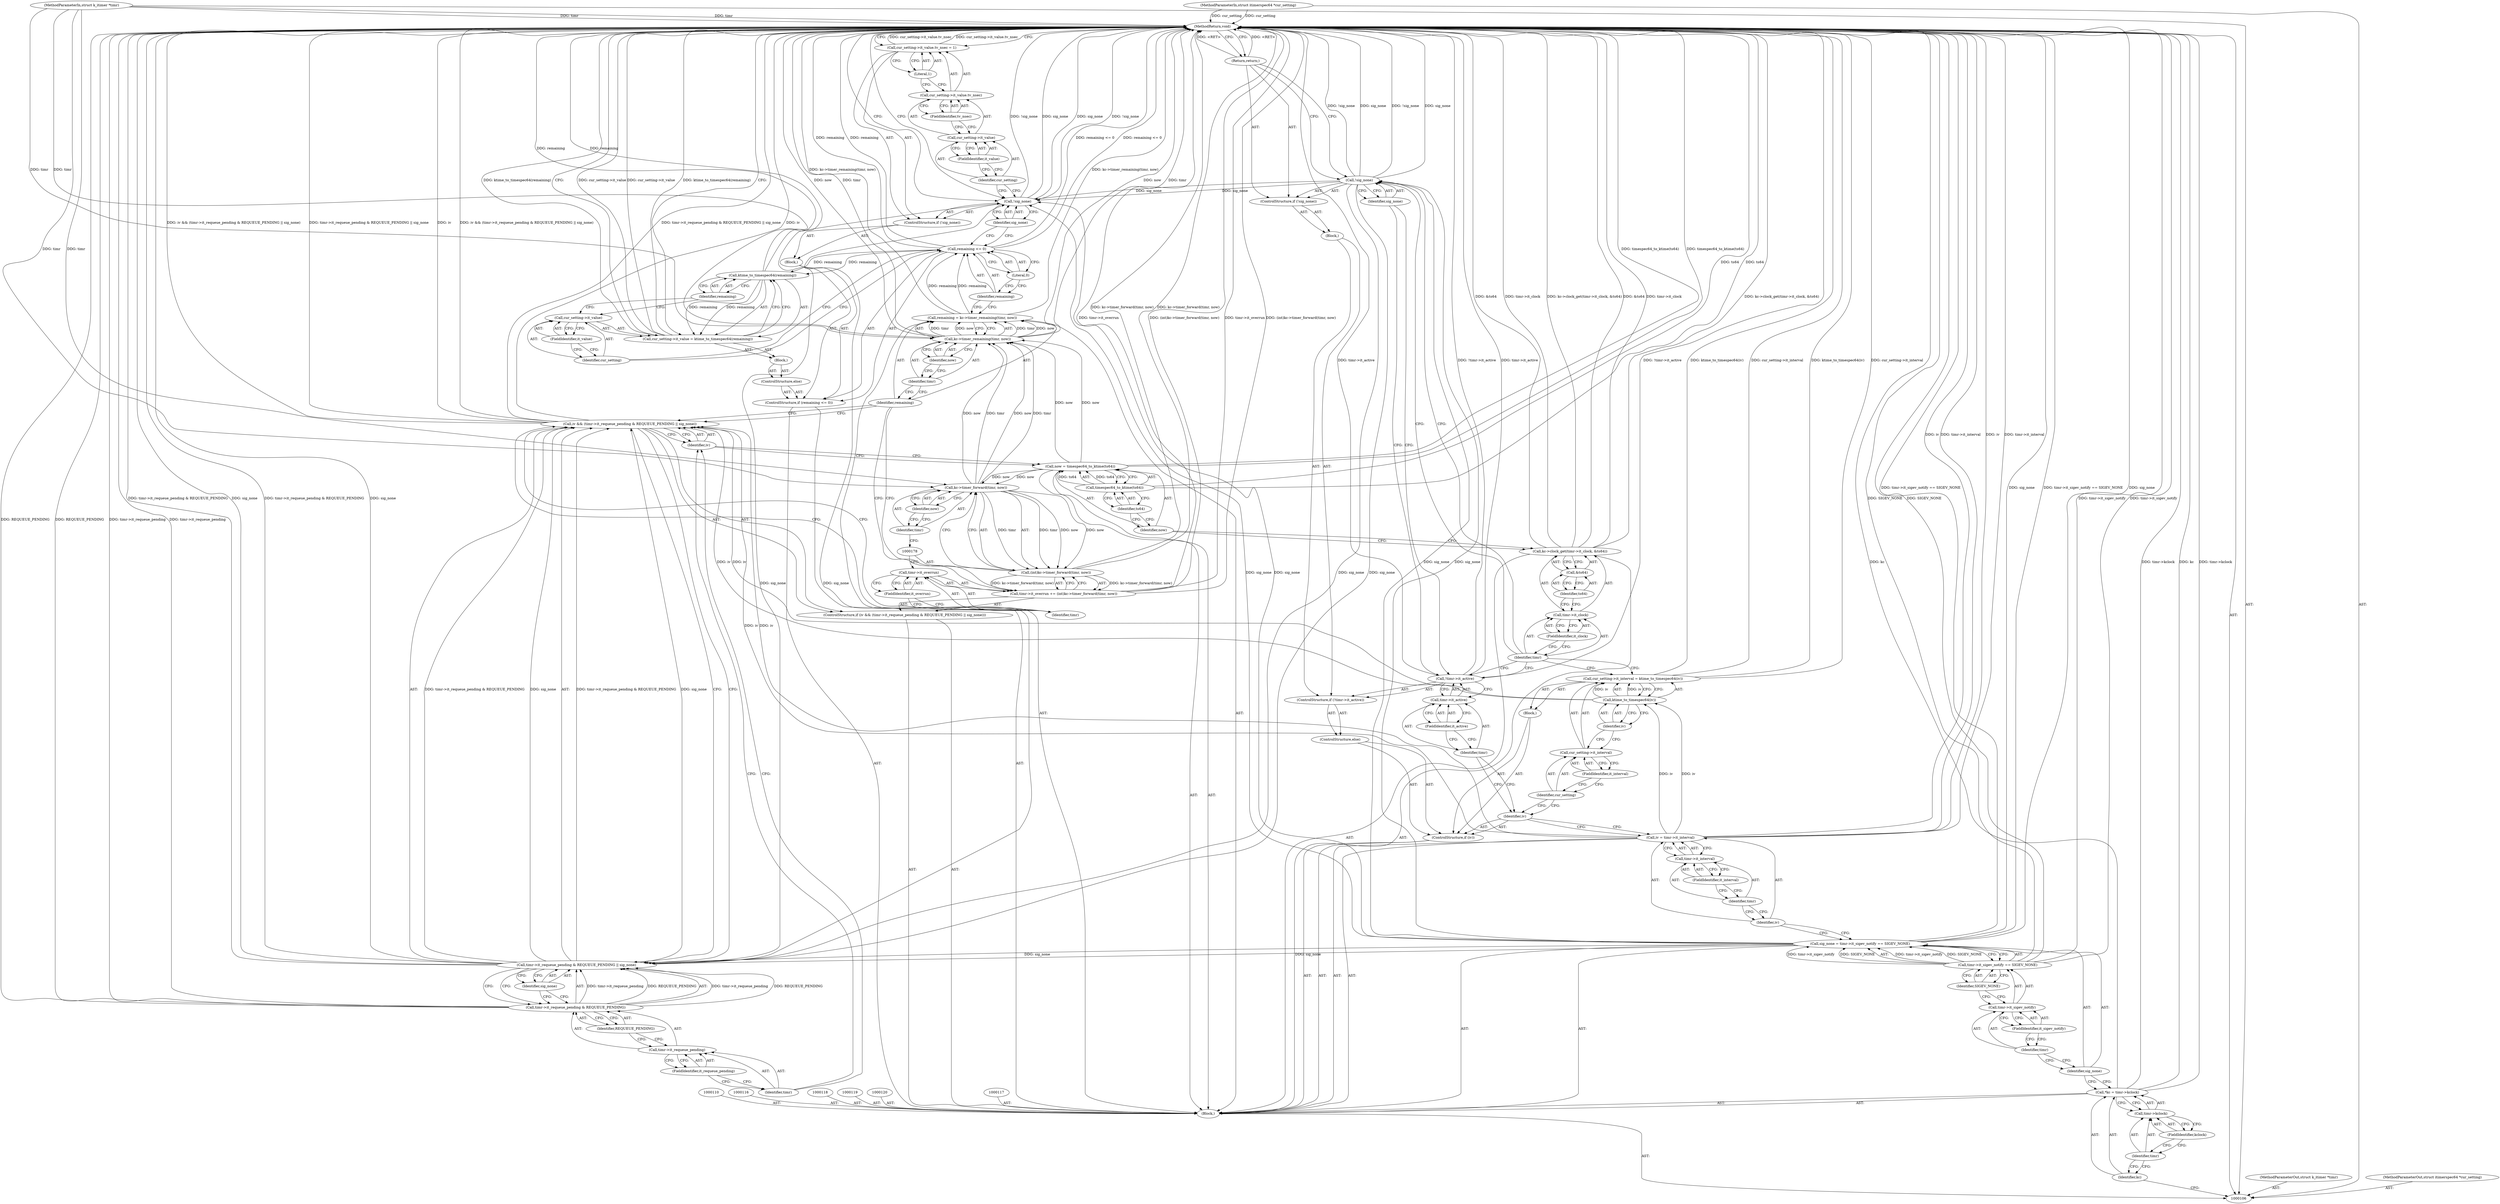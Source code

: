 digraph "1_linux_78c9c4dfbf8c04883941445a195276bb4bb92c76_2" {
"1000210" [label="(MethodReturn,void)"];
"1000107" [label="(MethodParameterIn,struct k_itimer *timr)"];
"1000302" [label="(MethodParameterOut,struct k_itimer *timr)"];
"1000108" [label="(MethodParameterIn,struct itimerspec64 *cur_setting)"];
"1000303" [label="(MethodParameterOut,struct itimerspec64 *cur_setting)"];
"1000133" [label="(ControlStructure,if (iv))"];
"1000134" [label="(Identifier,iv)"];
"1000135" [label="(Block,)"];
"1000139" [label="(FieldIdentifier,it_interval)"];
"1000136" [label="(Call,cur_setting->it_interval = ktime_to_timespec64(iv))"];
"1000137" [label="(Call,cur_setting->it_interval)"];
"1000138" [label="(Identifier,cur_setting)"];
"1000140" [label="(Call,ktime_to_timespec64(iv))"];
"1000141" [label="(Identifier,iv)"];
"1000144" [label="(Call,!timr->it_active)"];
"1000145" [label="(Call,timr->it_active)"];
"1000146" [label="(Identifier,timr)"];
"1000147" [label="(FieldIdentifier,it_active)"];
"1000142" [label="(ControlStructure,else)"];
"1000148" [label="(Block,)"];
"1000143" [label="(ControlStructure,if (!timr->it_active))"];
"1000149" [label="(ControlStructure,if (!sig_none))"];
"1000150" [label="(Call,!sig_none)"];
"1000151" [label="(Identifier,sig_none)"];
"1000109" [label="(Block,)"];
"1000152" [label="(Return,return;)"];
"1000153" [label="(Call,kc->clock_get(timr->it_clock, &ts64))"];
"1000154" [label="(Call,timr->it_clock)"];
"1000155" [label="(Identifier,timr)"];
"1000156" [label="(FieldIdentifier,it_clock)"];
"1000157" [label="(Call,&ts64)"];
"1000158" [label="(Identifier,ts64)"];
"1000159" [label="(Call,now = timespec64_to_ktime(ts64))"];
"1000160" [label="(Identifier,now)"];
"1000162" [label="(Identifier,ts64)"];
"1000161" [label="(Call,timespec64_to_ktime(ts64))"];
"1000111" [label="(Call,*kc = timr->kclock)"];
"1000112" [label="(Identifier,kc)"];
"1000113" [label="(Call,timr->kclock)"];
"1000114" [label="(Identifier,timr)"];
"1000115" [label="(FieldIdentifier,kclock)"];
"1000166" [label="(Call,timr->it_requeue_pending & REQUEUE_PENDING || sig_none)"];
"1000167" [label="(Call,timr->it_requeue_pending & REQUEUE_PENDING)"];
"1000168" [label="(Call,timr->it_requeue_pending)"];
"1000169" [label="(Identifier,timr)"];
"1000170" [label="(FieldIdentifier,it_requeue_pending)"];
"1000163" [label="(ControlStructure,if (iv && (timr->it_requeue_pending & REQUEUE_PENDING || sig_none)))"];
"1000171" [label="(Identifier,REQUEUE_PENDING)"];
"1000172" [label="(Identifier,sig_none)"];
"1000164" [label="(Call,iv && (timr->it_requeue_pending & REQUEUE_PENDING || sig_none))"];
"1000165" [label="(Identifier,iv)"];
"1000173" [label="(Call,timr->it_overrun += (int)kc->timer_forward(timr, now))"];
"1000174" [label="(Call,timr->it_overrun)"];
"1000175" [label="(Identifier,timr)"];
"1000177" [label="(Call,(int)kc->timer_forward(timr, now))"];
"1000179" [label="(Call,kc->timer_forward(timr, now))"];
"1000180" [label="(Identifier,timr)"];
"1000181" [label="(Identifier,now)"];
"1000176" [label="(FieldIdentifier,it_overrun)"];
"1000184" [label="(Call,kc->timer_remaining(timr, now))"];
"1000182" [label="(Call,remaining = kc->timer_remaining(timr, now))"];
"1000183" [label="(Identifier,remaining)"];
"1000185" [label="(Identifier,timr)"];
"1000186" [label="(Identifier,now)"];
"1000187" [label="(ControlStructure,if (remaining <= 0))"];
"1000190" [label="(Literal,0)"];
"1000191" [label="(Block,)"];
"1000188" [label="(Call,remaining <= 0)"];
"1000189" [label="(Identifier,remaining)"];
"1000192" [label="(ControlStructure,if (!sig_none))"];
"1000193" [label="(Call,!sig_none)"];
"1000194" [label="(Identifier,sig_none)"];
"1000199" [label="(FieldIdentifier,it_value)"];
"1000200" [label="(FieldIdentifier,tv_nsec)"];
"1000195" [label="(Call,cur_setting->it_value.tv_nsec = 1)"];
"1000196" [label="(Call,cur_setting->it_value.tv_nsec)"];
"1000197" [label="(Call,cur_setting->it_value)"];
"1000198" [label="(Identifier,cur_setting)"];
"1000201" [label="(Literal,1)"];
"1000202" [label="(ControlStructure,else)"];
"1000203" [label="(Block,)"];
"1000207" [label="(FieldIdentifier,it_value)"];
"1000204" [label="(Call,cur_setting->it_value = ktime_to_timespec64(remaining))"];
"1000205" [label="(Call,cur_setting->it_value)"];
"1000206" [label="(Identifier,cur_setting)"];
"1000208" [label="(Call,ktime_to_timespec64(remaining))"];
"1000209" [label="(Identifier,remaining)"];
"1000121" [label="(Call,sig_none = timr->it_sigev_notify == SIGEV_NONE)"];
"1000122" [label="(Identifier,sig_none)"];
"1000123" [label="(Call,timr->it_sigev_notify == SIGEV_NONE)"];
"1000124" [label="(Call,timr->it_sigev_notify)"];
"1000125" [label="(Identifier,timr)"];
"1000126" [label="(FieldIdentifier,it_sigev_notify)"];
"1000127" [label="(Identifier,SIGEV_NONE)"];
"1000128" [label="(Call,iv = timr->it_interval)"];
"1000129" [label="(Identifier,iv)"];
"1000132" [label="(FieldIdentifier,it_interval)"];
"1000130" [label="(Call,timr->it_interval)"];
"1000131" [label="(Identifier,timr)"];
"1000210" -> "1000106"  [label="AST: "];
"1000210" -> "1000152"  [label="CFG: "];
"1000210" -> "1000195"  [label="CFG: "];
"1000210" -> "1000193"  [label="CFG: "];
"1000210" -> "1000204"  [label="CFG: "];
"1000152" -> "1000210"  [label="DDG: <RET>"];
"1000166" -> "1000210"  [label="DDG: sig_none"];
"1000166" -> "1000210"  [label="DDG: timr->it_requeue_pending & REQUEUE_PENDING"];
"1000193" -> "1000210"  [label="DDG: sig_none"];
"1000193" -> "1000210"  [label="DDG: !sig_none"];
"1000184" -> "1000210"  [label="DDG: timr"];
"1000184" -> "1000210"  [label="DDG: now"];
"1000153" -> "1000210"  [label="DDG: &ts64"];
"1000153" -> "1000210"  [label="DDG: timr->it_clock"];
"1000153" -> "1000210"  [label="DDG: kc->clock_get(timr->it_clock, &ts64)"];
"1000177" -> "1000210"  [label="DDG: kc->timer_forward(timr, now)"];
"1000188" -> "1000210"  [label="DDG: remaining"];
"1000188" -> "1000210"  [label="DDG: remaining <= 0"];
"1000121" -> "1000210"  [label="DDG: timr->it_sigev_notify == SIGEV_NONE"];
"1000121" -> "1000210"  [label="DDG: sig_none"];
"1000204" -> "1000210"  [label="DDG: ktime_to_timespec64(remaining)"];
"1000204" -> "1000210"  [label="DDG: cur_setting->it_value"];
"1000111" -> "1000210"  [label="DDG: kc"];
"1000111" -> "1000210"  [label="DDG: timr->kclock"];
"1000167" -> "1000210"  [label="DDG: timr->it_requeue_pending"];
"1000167" -> "1000210"  [label="DDG: REQUEUE_PENDING"];
"1000128" -> "1000210"  [label="DDG: timr->it_interval"];
"1000128" -> "1000210"  [label="DDG: iv"];
"1000164" -> "1000210"  [label="DDG: iv && (timr->it_requeue_pending & REQUEUE_PENDING || sig_none)"];
"1000164" -> "1000210"  [label="DDG: timr->it_requeue_pending & REQUEUE_PENDING || sig_none"];
"1000164" -> "1000210"  [label="DDG: iv"];
"1000108" -> "1000210"  [label="DDG: cur_setting"];
"1000208" -> "1000210"  [label="DDG: remaining"];
"1000107" -> "1000210"  [label="DDG: timr"];
"1000150" -> "1000210"  [label="DDG: sig_none"];
"1000150" -> "1000210"  [label="DDG: !sig_none"];
"1000136" -> "1000210"  [label="DDG: ktime_to_timespec64(iv)"];
"1000136" -> "1000210"  [label="DDG: cur_setting->it_interval"];
"1000182" -> "1000210"  [label="DDG: kc->timer_remaining(timr, now)"];
"1000144" -> "1000210"  [label="DDG: !timr->it_active"];
"1000144" -> "1000210"  [label="DDG: timr->it_active"];
"1000123" -> "1000210"  [label="DDG: SIGEV_NONE"];
"1000123" -> "1000210"  [label="DDG: timr->it_sigev_notify"];
"1000173" -> "1000210"  [label="DDG: (int)kc->timer_forward(timr, now)"];
"1000173" -> "1000210"  [label="DDG: timr->it_overrun"];
"1000195" -> "1000210"  [label="DDG: cur_setting->it_value.tv_nsec"];
"1000161" -> "1000210"  [label="DDG: ts64"];
"1000159" -> "1000210"  [label="DDG: timespec64_to_ktime(ts64)"];
"1000107" -> "1000106"  [label="AST: "];
"1000107" -> "1000210"  [label="DDG: timr"];
"1000107" -> "1000179"  [label="DDG: timr"];
"1000107" -> "1000184"  [label="DDG: timr"];
"1000302" -> "1000106"  [label="AST: "];
"1000108" -> "1000106"  [label="AST: "];
"1000108" -> "1000210"  [label="DDG: cur_setting"];
"1000303" -> "1000106"  [label="AST: "];
"1000133" -> "1000109"  [label="AST: "];
"1000134" -> "1000133"  [label="AST: "];
"1000135" -> "1000133"  [label="AST: "];
"1000142" -> "1000133"  [label="AST: "];
"1000134" -> "1000133"  [label="AST: "];
"1000134" -> "1000128"  [label="CFG: "];
"1000138" -> "1000134"  [label="CFG: "];
"1000146" -> "1000134"  [label="CFG: "];
"1000135" -> "1000133"  [label="AST: "];
"1000136" -> "1000135"  [label="AST: "];
"1000139" -> "1000137"  [label="AST: "];
"1000139" -> "1000138"  [label="CFG: "];
"1000137" -> "1000139"  [label="CFG: "];
"1000136" -> "1000135"  [label="AST: "];
"1000136" -> "1000140"  [label="CFG: "];
"1000137" -> "1000136"  [label="AST: "];
"1000140" -> "1000136"  [label="AST: "];
"1000155" -> "1000136"  [label="CFG: "];
"1000136" -> "1000210"  [label="DDG: ktime_to_timespec64(iv)"];
"1000136" -> "1000210"  [label="DDG: cur_setting->it_interval"];
"1000140" -> "1000136"  [label="DDG: iv"];
"1000137" -> "1000136"  [label="AST: "];
"1000137" -> "1000139"  [label="CFG: "];
"1000138" -> "1000137"  [label="AST: "];
"1000139" -> "1000137"  [label="AST: "];
"1000141" -> "1000137"  [label="CFG: "];
"1000138" -> "1000137"  [label="AST: "];
"1000138" -> "1000134"  [label="CFG: "];
"1000139" -> "1000138"  [label="CFG: "];
"1000140" -> "1000136"  [label="AST: "];
"1000140" -> "1000141"  [label="CFG: "];
"1000141" -> "1000140"  [label="AST: "];
"1000136" -> "1000140"  [label="CFG: "];
"1000140" -> "1000136"  [label="DDG: iv"];
"1000128" -> "1000140"  [label="DDG: iv"];
"1000140" -> "1000164"  [label="DDG: iv"];
"1000141" -> "1000140"  [label="AST: "];
"1000141" -> "1000137"  [label="CFG: "];
"1000140" -> "1000141"  [label="CFG: "];
"1000144" -> "1000143"  [label="AST: "];
"1000144" -> "1000145"  [label="CFG: "];
"1000145" -> "1000144"  [label="AST: "];
"1000151" -> "1000144"  [label="CFG: "];
"1000155" -> "1000144"  [label="CFG: "];
"1000144" -> "1000210"  [label="DDG: !timr->it_active"];
"1000144" -> "1000210"  [label="DDG: timr->it_active"];
"1000145" -> "1000144"  [label="AST: "];
"1000145" -> "1000147"  [label="CFG: "];
"1000146" -> "1000145"  [label="AST: "];
"1000147" -> "1000145"  [label="AST: "];
"1000144" -> "1000145"  [label="CFG: "];
"1000146" -> "1000145"  [label="AST: "];
"1000146" -> "1000134"  [label="CFG: "];
"1000147" -> "1000146"  [label="CFG: "];
"1000147" -> "1000145"  [label="AST: "];
"1000147" -> "1000146"  [label="CFG: "];
"1000145" -> "1000147"  [label="CFG: "];
"1000142" -> "1000133"  [label="AST: "];
"1000143" -> "1000142"  [label="AST: "];
"1000148" -> "1000143"  [label="AST: "];
"1000149" -> "1000148"  [label="AST: "];
"1000143" -> "1000142"  [label="AST: "];
"1000144" -> "1000143"  [label="AST: "];
"1000148" -> "1000143"  [label="AST: "];
"1000149" -> "1000148"  [label="AST: "];
"1000150" -> "1000149"  [label="AST: "];
"1000152" -> "1000149"  [label="AST: "];
"1000150" -> "1000149"  [label="AST: "];
"1000150" -> "1000151"  [label="CFG: "];
"1000151" -> "1000150"  [label="AST: "];
"1000152" -> "1000150"  [label="CFG: "];
"1000155" -> "1000150"  [label="CFG: "];
"1000150" -> "1000210"  [label="DDG: sig_none"];
"1000150" -> "1000210"  [label="DDG: !sig_none"];
"1000121" -> "1000150"  [label="DDG: sig_none"];
"1000150" -> "1000166"  [label="DDG: sig_none"];
"1000150" -> "1000193"  [label="DDG: sig_none"];
"1000151" -> "1000150"  [label="AST: "];
"1000151" -> "1000144"  [label="CFG: "];
"1000150" -> "1000151"  [label="CFG: "];
"1000109" -> "1000106"  [label="AST: "];
"1000110" -> "1000109"  [label="AST: "];
"1000111" -> "1000109"  [label="AST: "];
"1000116" -> "1000109"  [label="AST: "];
"1000117" -> "1000109"  [label="AST: "];
"1000118" -> "1000109"  [label="AST: "];
"1000119" -> "1000109"  [label="AST: "];
"1000120" -> "1000109"  [label="AST: "];
"1000121" -> "1000109"  [label="AST: "];
"1000128" -> "1000109"  [label="AST: "];
"1000133" -> "1000109"  [label="AST: "];
"1000153" -> "1000109"  [label="AST: "];
"1000159" -> "1000109"  [label="AST: "];
"1000163" -> "1000109"  [label="AST: "];
"1000182" -> "1000109"  [label="AST: "];
"1000187" -> "1000109"  [label="AST: "];
"1000152" -> "1000149"  [label="AST: "];
"1000152" -> "1000150"  [label="CFG: "];
"1000210" -> "1000152"  [label="CFG: "];
"1000152" -> "1000210"  [label="DDG: <RET>"];
"1000153" -> "1000109"  [label="AST: "];
"1000153" -> "1000157"  [label="CFG: "];
"1000154" -> "1000153"  [label="AST: "];
"1000157" -> "1000153"  [label="AST: "];
"1000160" -> "1000153"  [label="CFG: "];
"1000153" -> "1000210"  [label="DDG: &ts64"];
"1000153" -> "1000210"  [label="DDG: timr->it_clock"];
"1000153" -> "1000210"  [label="DDG: kc->clock_get(timr->it_clock, &ts64)"];
"1000154" -> "1000153"  [label="AST: "];
"1000154" -> "1000156"  [label="CFG: "];
"1000155" -> "1000154"  [label="AST: "];
"1000156" -> "1000154"  [label="AST: "];
"1000158" -> "1000154"  [label="CFG: "];
"1000155" -> "1000154"  [label="AST: "];
"1000155" -> "1000136"  [label="CFG: "];
"1000155" -> "1000150"  [label="CFG: "];
"1000155" -> "1000144"  [label="CFG: "];
"1000156" -> "1000155"  [label="CFG: "];
"1000156" -> "1000154"  [label="AST: "];
"1000156" -> "1000155"  [label="CFG: "];
"1000154" -> "1000156"  [label="CFG: "];
"1000157" -> "1000153"  [label="AST: "];
"1000157" -> "1000158"  [label="CFG: "];
"1000158" -> "1000157"  [label="AST: "];
"1000153" -> "1000157"  [label="CFG: "];
"1000158" -> "1000157"  [label="AST: "];
"1000158" -> "1000154"  [label="CFG: "];
"1000157" -> "1000158"  [label="CFG: "];
"1000159" -> "1000109"  [label="AST: "];
"1000159" -> "1000161"  [label="CFG: "];
"1000160" -> "1000159"  [label="AST: "];
"1000161" -> "1000159"  [label="AST: "];
"1000165" -> "1000159"  [label="CFG: "];
"1000159" -> "1000210"  [label="DDG: timespec64_to_ktime(ts64)"];
"1000161" -> "1000159"  [label="DDG: ts64"];
"1000159" -> "1000179"  [label="DDG: now"];
"1000159" -> "1000184"  [label="DDG: now"];
"1000160" -> "1000159"  [label="AST: "];
"1000160" -> "1000153"  [label="CFG: "];
"1000162" -> "1000160"  [label="CFG: "];
"1000162" -> "1000161"  [label="AST: "];
"1000162" -> "1000160"  [label="CFG: "];
"1000161" -> "1000162"  [label="CFG: "];
"1000161" -> "1000159"  [label="AST: "];
"1000161" -> "1000162"  [label="CFG: "];
"1000162" -> "1000161"  [label="AST: "];
"1000159" -> "1000161"  [label="CFG: "];
"1000161" -> "1000210"  [label="DDG: ts64"];
"1000161" -> "1000159"  [label="DDG: ts64"];
"1000111" -> "1000109"  [label="AST: "];
"1000111" -> "1000113"  [label="CFG: "];
"1000112" -> "1000111"  [label="AST: "];
"1000113" -> "1000111"  [label="AST: "];
"1000122" -> "1000111"  [label="CFG: "];
"1000111" -> "1000210"  [label="DDG: kc"];
"1000111" -> "1000210"  [label="DDG: timr->kclock"];
"1000112" -> "1000111"  [label="AST: "];
"1000112" -> "1000106"  [label="CFG: "];
"1000114" -> "1000112"  [label="CFG: "];
"1000113" -> "1000111"  [label="AST: "];
"1000113" -> "1000115"  [label="CFG: "];
"1000114" -> "1000113"  [label="AST: "];
"1000115" -> "1000113"  [label="AST: "];
"1000111" -> "1000113"  [label="CFG: "];
"1000114" -> "1000113"  [label="AST: "];
"1000114" -> "1000112"  [label="CFG: "];
"1000115" -> "1000114"  [label="CFG: "];
"1000115" -> "1000113"  [label="AST: "];
"1000115" -> "1000114"  [label="CFG: "];
"1000113" -> "1000115"  [label="CFG: "];
"1000166" -> "1000164"  [label="AST: "];
"1000166" -> "1000167"  [label="CFG: "];
"1000166" -> "1000172"  [label="CFG: "];
"1000167" -> "1000166"  [label="AST: "];
"1000172" -> "1000166"  [label="AST: "];
"1000164" -> "1000166"  [label="CFG: "];
"1000166" -> "1000210"  [label="DDG: sig_none"];
"1000166" -> "1000210"  [label="DDG: timr->it_requeue_pending & REQUEUE_PENDING"];
"1000166" -> "1000164"  [label="DDG: timr->it_requeue_pending & REQUEUE_PENDING"];
"1000166" -> "1000164"  [label="DDG: sig_none"];
"1000167" -> "1000166"  [label="DDG: timr->it_requeue_pending"];
"1000167" -> "1000166"  [label="DDG: REQUEUE_PENDING"];
"1000150" -> "1000166"  [label="DDG: sig_none"];
"1000121" -> "1000166"  [label="DDG: sig_none"];
"1000166" -> "1000193"  [label="DDG: sig_none"];
"1000167" -> "1000166"  [label="AST: "];
"1000167" -> "1000171"  [label="CFG: "];
"1000168" -> "1000167"  [label="AST: "];
"1000171" -> "1000167"  [label="AST: "];
"1000172" -> "1000167"  [label="CFG: "];
"1000166" -> "1000167"  [label="CFG: "];
"1000167" -> "1000210"  [label="DDG: timr->it_requeue_pending"];
"1000167" -> "1000210"  [label="DDG: REQUEUE_PENDING"];
"1000167" -> "1000166"  [label="DDG: timr->it_requeue_pending"];
"1000167" -> "1000166"  [label="DDG: REQUEUE_PENDING"];
"1000168" -> "1000167"  [label="AST: "];
"1000168" -> "1000170"  [label="CFG: "];
"1000169" -> "1000168"  [label="AST: "];
"1000170" -> "1000168"  [label="AST: "];
"1000171" -> "1000168"  [label="CFG: "];
"1000169" -> "1000168"  [label="AST: "];
"1000169" -> "1000165"  [label="CFG: "];
"1000170" -> "1000169"  [label="CFG: "];
"1000170" -> "1000168"  [label="AST: "];
"1000170" -> "1000169"  [label="CFG: "];
"1000168" -> "1000170"  [label="CFG: "];
"1000163" -> "1000109"  [label="AST: "];
"1000164" -> "1000163"  [label="AST: "];
"1000173" -> "1000163"  [label="AST: "];
"1000171" -> "1000167"  [label="AST: "];
"1000171" -> "1000168"  [label="CFG: "];
"1000167" -> "1000171"  [label="CFG: "];
"1000172" -> "1000166"  [label="AST: "];
"1000172" -> "1000167"  [label="CFG: "];
"1000166" -> "1000172"  [label="CFG: "];
"1000164" -> "1000163"  [label="AST: "];
"1000164" -> "1000165"  [label="CFG: "];
"1000164" -> "1000166"  [label="CFG: "];
"1000165" -> "1000164"  [label="AST: "];
"1000166" -> "1000164"  [label="AST: "];
"1000175" -> "1000164"  [label="CFG: "];
"1000183" -> "1000164"  [label="CFG: "];
"1000164" -> "1000210"  [label="DDG: iv && (timr->it_requeue_pending & REQUEUE_PENDING || sig_none)"];
"1000164" -> "1000210"  [label="DDG: timr->it_requeue_pending & REQUEUE_PENDING || sig_none"];
"1000164" -> "1000210"  [label="DDG: iv"];
"1000140" -> "1000164"  [label="DDG: iv"];
"1000128" -> "1000164"  [label="DDG: iv"];
"1000166" -> "1000164"  [label="DDG: timr->it_requeue_pending & REQUEUE_PENDING"];
"1000166" -> "1000164"  [label="DDG: sig_none"];
"1000165" -> "1000164"  [label="AST: "];
"1000165" -> "1000159"  [label="CFG: "];
"1000169" -> "1000165"  [label="CFG: "];
"1000164" -> "1000165"  [label="CFG: "];
"1000173" -> "1000163"  [label="AST: "];
"1000173" -> "1000177"  [label="CFG: "];
"1000174" -> "1000173"  [label="AST: "];
"1000177" -> "1000173"  [label="AST: "];
"1000183" -> "1000173"  [label="CFG: "];
"1000173" -> "1000210"  [label="DDG: (int)kc->timer_forward(timr, now)"];
"1000173" -> "1000210"  [label="DDG: timr->it_overrun"];
"1000177" -> "1000173"  [label="DDG: kc->timer_forward(timr, now)"];
"1000174" -> "1000173"  [label="AST: "];
"1000174" -> "1000176"  [label="CFG: "];
"1000175" -> "1000174"  [label="AST: "];
"1000176" -> "1000174"  [label="AST: "];
"1000178" -> "1000174"  [label="CFG: "];
"1000175" -> "1000174"  [label="AST: "];
"1000175" -> "1000164"  [label="CFG: "];
"1000176" -> "1000175"  [label="CFG: "];
"1000177" -> "1000173"  [label="AST: "];
"1000177" -> "1000179"  [label="CFG: "];
"1000178" -> "1000177"  [label="AST: "];
"1000179" -> "1000177"  [label="AST: "];
"1000173" -> "1000177"  [label="CFG: "];
"1000177" -> "1000210"  [label="DDG: kc->timer_forward(timr, now)"];
"1000177" -> "1000173"  [label="DDG: kc->timer_forward(timr, now)"];
"1000179" -> "1000177"  [label="DDG: timr"];
"1000179" -> "1000177"  [label="DDG: now"];
"1000179" -> "1000177"  [label="AST: "];
"1000179" -> "1000181"  [label="CFG: "];
"1000180" -> "1000179"  [label="AST: "];
"1000181" -> "1000179"  [label="AST: "];
"1000177" -> "1000179"  [label="CFG: "];
"1000179" -> "1000177"  [label="DDG: timr"];
"1000179" -> "1000177"  [label="DDG: now"];
"1000107" -> "1000179"  [label="DDG: timr"];
"1000159" -> "1000179"  [label="DDG: now"];
"1000179" -> "1000184"  [label="DDG: timr"];
"1000179" -> "1000184"  [label="DDG: now"];
"1000180" -> "1000179"  [label="AST: "];
"1000180" -> "1000178"  [label="CFG: "];
"1000181" -> "1000180"  [label="CFG: "];
"1000181" -> "1000179"  [label="AST: "];
"1000181" -> "1000180"  [label="CFG: "];
"1000179" -> "1000181"  [label="CFG: "];
"1000176" -> "1000174"  [label="AST: "];
"1000176" -> "1000175"  [label="CFG: "];
"1000174" -> "1000176"  [label="CFG: "];
"1000184" -> "1000182"  [label="AST: "];
"1000184" -> "1000186"  [label="CFG: "];
"1000185" -> "1000184"  [label="AST: "];
"1000186" -> "1000184"  [label="AST: "];
"1000182" -> "1000184"  [label="CFG: "];
"1000184" -> "1000210"  [label="DDG: timr"];
"1000184" -> "1000210"  [label="DDG: now"];
"1000184" -> "1000182"  [label="DDG: timr"];
"1000184" -> "1000182"  [label="DDG: now"];
"1000179" -> "1000184"  [label="DDG: timr"];
"1000179" -> "1000184"  [label="DDG: now"];
"1000107" -> "1000184"  [label="DDG: timr"];
"1000159" -> "1000184"  [label="DDG: now"];
"1000182" -> "1000109"  [label="AST: "];
"1000182" -> "1000184"  [label="CFG: "];
"1000183" -> "1000182"  [label="AST: "];
"1000184" -> "1000182"  [label="AST: "];
"1000189" -> "1000182"  [label="CFG: "];
"1000182" -> "1000210"  [label="DDG: kc->timer_remaining(timr, now)"];
"1000184" -> "1000182"  [label="DDG: timr"];
"1000184" -> "1000182"  [label="DDG: now"];
"1000182" -> "1000188"  [label="DDG: remaining"];
"1000183" -> "1000182"  [label="AST: "];
"1000183" -> "1000173"  [label="CFG: "];
"1000183" -> "1000164"  [label="CFG: "];
"1000185" -> "1000183"  [label="CFG: "];
"1000185" -> "1000184"  [label="AST: "];
"1000185" -> "1000183"  [label="CFG: "];
"1000186" -> "1000185"  [label="CFG: "];
"1000186" -> "1000184"  [label="AST: "];
"1000186" -> "1000185"  [label="CFG: "];
"1000184" -> "1000186"  [label="CFG: "];
"1000187" -> "1000109"  [label="AST: "];
"1000188" -> "1000187"  [label="AST: "];
"1000191" -> "1000187"  [label="AST: "];
"1000202" -> "1000187"  [label="AST: "];
"1000190" -> "1000188"  [label="AST: "];
"1000190" -> "1000189"  [label="CFG: "];
"1000188" -> "1000190"  [label="CFG: "];
"1000191" -> "1000187"  [label="AST: "];
"1000192" -> "1000191"  [label="AST: "];
"1000188" -> "1000187"  [label="AST: "];
"1000188" -> "1000190"  [label="CFG: "];
"1000189" -> "1000188"  [label="AST: "];
"1000190" -> "1000188"  [label="AST: "];
"1000194" -> "1000188"  [label="CFG: "];
"1000206" -> "1000188"  [label="CFG: "];
"1000188" -> "1000210"  [label="DDG: remaining"];
"1000188" -> "1000210"  [label="DDG: remaining <= 0"];
"1000182" -> "1000188"  [label="DDG: remaining"];
"1000188" -> "1000208"  [label="DDG: remaining"];
"1000189" -> "1000188"  [label="AST: "];
"1000189" -> "1000182"  [label="CFG: "];
"1000190" -> "1000189"  [label="CFG: "];
"1000192" -> "1000191"  [label="AST: "];
"1000193" -> "1000192"  [label="AST: "];
"1000195" -> "1000192"  [label="AST: "];
"1000193" -> "1000192"  [label="AST: "];
"1000193" -> "1000194"  [label="CFG: "];
"1000194" -> "1000193"  [label="AST: "];
"1000198" -> "1000193"  [label="CFG: "];
"1000210" -> "1000193"  [label="CFG: "];
"1000193" -> "1000210"  [label="DDG: sig_none"];
"1000193" -> "1000210"  [label="DDG: !sig_none"];
"1000166" -> "1000193"  [label="DDG: sig_none"];
"1000150" -> "1000193"  [label="DDG: sig_none"];
"1000121" -> "1000193"  [label="DDG: sig_none"];
"1000194" -> "1000193"  [label="AST: "];
"1000194" -> "1000188"  [label="CFG: "];
"1000193" -> "1000194"  [label="CFG: "];
"1000199" -> "1000197"  [label="AST: "];
"1000199" -> "1000198"  [label="CFG: "];
"1000197" -> "1000199"  [label="CFG: "];
"1000200" -> "1000196"  [label="AST: "];
"1000200" -> "1000197"  [label="CFG: "];
"1000196" -> "1000200"  [label="CFG: "];
"1000195" -> "1000192"  [label="AST: "];
"1000195" -> "1000201"  [label="CFG: "];
"1000196" -> "1000195"  [label="AST: "];
"1000201" -> "1000195"  [label="AST: "];
"1000210" -> "1000195"  [label="CFG: "];
"1000195" -> "1000210"  [label="DDG: cur_setting->it_value.tv_nsec"];
"1000196" -> "1000195"  [label="AST: "];
"1000196" -> "1000200"  [label="CFG: "];
"1000197" -> "1000196"  [label="AST: "];
"1000200" -> "1000196"  [label="AST: "];
"1000201" -> "1000196"  [label="CFG: "];
"1000197" -> "1000196"  [label="AST: "];
"1000197" -> "1000199"  [label="CFG: "];
"1000198" -> "1000197"  [label="AST: "];
"1000199" -> "1000197"  [label="AST: "];
"1000200" -> "1000197"  [label="CFG: "];
"1000198" -> "1000197"  [label="AST: "];
"1000198" -> "1000193"  [label="CFG: "];
"1000199" -> "1000198"  [label="CFG: "];
"1000201" -> "1000195"  [label="AST: "];
"1000201" -> "1000196"  [label="CFG: "];
"1000195" -> "1000201"  [label="CFG: "];
"1000202" -> "1000187"  [label="AST: "];
"1000203" -> "1000202"  [label="AST: "];
"1000203" -> "1000202"  [label="AST: "];
"1000204" -> "1000203"  [label="AST: "];
"1000207" -> "1000205"  [label="AST: "];
"1000207" -> "1000206"  [label="CFG: "];
"1000205" -> "1000207"  [label="CFG: "];
"1000204" -> "1000203"  [label="AST: "];
"1000204" -> "1000208"  [label="CFG: "];
"1000205" -> "1000204"  [label="AST: "];
"1000208" -> "1000204"  [label="AST: "];
"1000210" -> "1000204"  [label="CFG: "];
"1000204" -> "1000210"  [label="DDG: ktime_to_timespec64(remaining)"];
"1000204" -> "1000210"  [label="DDG: cur_setting->it_value"];
"1000208" -> "1000204"  [label="DDG: remaining"];
"1000205" -> "1000204"  [label="AST: "];
"1000205" -> "1000207"  [label="CFG: "];
"1000206" -> "1000205"  [label="AST: "];
"1000207" -> "1000205"  [label="AST: "];
"1000209" -> "1000205"  [label="CFG: "];
"1000206" -> "1000205"  [label="AST: "];
"1000206" -> "1000188"  [label="CFG: "];
"1000207" -> "1000206"  [label="CFG: "];
"1000208" -> "1000204"  [label="AST: "];
"1000208" -> "1000209"  [label="CFG: "];
"1000209" -> "1000208"  [label="AST: "];
"1000204" -> "1000208"  [label="CFG: "];
"1000208" -> "1000210"  [label="DDG: remaining"];
"1000208" -> "1000204"  [label="DDG: remaining"];
"1000188" -> "1000208"  [label="DDG: remaining"];
"1000209" -> "1000208"  [label="AST: "];
"1000209" -> "1000205"  [label="CFG: "];
"1000208" -> "1000209"  [label="CFG: "];
"1000121" -> "1000109"  [label="AST: "];
"1000121" -> "1000123"  [label="CFG: "];
"1000122" -> "1000121"  [label="AST: "];
"1000123" -> "1000121"  [label="AST: "];
"1000129" -> "1000121"  [label="CFG: "];
"1000121" -> "1000210"  [label="DDG: timr->it_sigev_notify == SIGEV_NONE"];
"1000121" -> "1000210"  [label="DDG: sig_none"];
"1000123" -> "1000121"  [label="DDG: timr->it_sigev_notify"];
"1000123" -> "1000121"  [label="DDG: SIGEV_NONE"];
"1000121" -> "1000150"  [label="DDG: sig_none"];
"1000121" -> "1000166"  [label="DDG: sig_none"];
"1000121" -> "1000193"  [label="DDG: sig_none"];
"1000122" -> "1000121"  [label="AST: "];
"1000122" -> "1000111"  [label="CFG: "];
"1000125" -> "1000122"  [label="CFG: "];
"1000123" -> "1000121"  [label="AST: "];
"1000123" -> "1000127"  [label="CFG: "];
"1000124" -> "1000123"  [label="AST: "];
"1000127" -> "1000123"  [label="AST: "];
"1000121" -> "1000123"  [label="CFG: "];
"1000123" -> "1000210"  [label="DDG: SIGEV_NONE"];
"1000123" -> "1000210"  [label="DDG: timr->it_sigev_notify"];
"1000123" -> "1000121"  [label="DDG: timr->it_sigev_notify"];
"1000123" -> "1000121"  [label="DDG: SIGEV_NONE"];
"1000124" -> "1000123"  [label="AST: "];
"1000124" -> "1000126"  [label="CFG: "];
"1000125" -> "1000124"  [label="AST: "];
"1000126" -> "1000124"  [label="AST: "];
"1000127" -> "1000124"  [label="CFG: "];
"1000125" -> "1000124"  [label="AST: "];
"1000125" -> "1000122"  [label="CFG: "];
"1000126" -> "1000125"  [label="CFG: "];
"1000126" -> "1000124"  [label="AST: "];
"1000126" -> "1000125"  [label="CFG: "];
"1000124" -> "1000126"  [label="CFG: "];
"1000127" -> "1000123"  [label="AST: "];
"1000127" -> "1000124"  [label="CFG: "];
"1000123" -> "1000127"  [label="CFG: "];
"1000128" -> "1000109"  [label="AST: "];
"1000128" -> "1000130"  [label="CFG: "];
"1000129" -> "1000128"  [label="AST: "];
"1000130" -> "1000128"  [label="AST: "];
"1000134" -> "1000128"  [label="CFG: "];
"1000128" -> "1000210"  [label="DDG: timr->it_interval"];
"1000128" -> "1000210"  [label="DDG: iv"];
"1000128" -> "1000140"  [label="DDG: iv"];
"1000128" -> "1000164"  [label="DDG: iv"];
"1000129" -> "1000128"  [label="AST: "];
"1000129" -> "1000121"  [label="CFG: "];
"1000131" -> "1000129"  [label="CFG: "];
"1000132" -> "1000130"  [label="AST: "];
"1000132" -> "1000131"  [label="CFG: "];
"1000130" -> "1000132"  [label="CFG: "];
"1000130" -> "1000128"  [label="AST: "];
"1000130" -> "1000132"  [label="CFG: "];
"1000131" -> "1000130"  [label="AST: "];
"1000132" -> "1000130"  [label="AST: "];
"1000128" -> "1000130"  [label="CFG: "];
"1000131" -> "1000130"  [label="AST: "];
"1000131" -> "1000129"  [label="CFG: "];
"1000132" -> "1000131"  [label="CFG: "];
}
